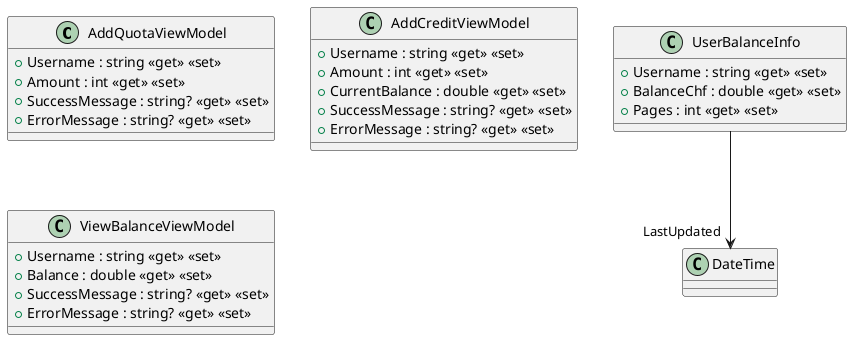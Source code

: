 @startuml
class AddQuotaViewModel {
    + Username : string <<get>> <<set>>
    + Amount : int <<get>> <<set>>
    + SuccessMessage : string? <<get>> <<set>>
    + ErrorMessage : string? <<get>> <<set>>
}
class AddCreditViewModel {
    + Username : string <<get>> <<set>>
    + Amount : int <<get>> <<set>>
    + CurrentBalance : double <<get>> <<set>>
    + SuccessMessage : string? <<get>> <<set>>
    + ErrorMessage : string? <<get>> <<set>>
}
class ViewBalanceViewModel {
    + Username : string <<get>> <<set>>
    + Balance : double <<get>> <<set>>
    + SuccessMessage : string? <<get>> <<set>>
    + ErrorMessage : string? <<get>> <<set>>
}
class UserBalanceInfo {
    + Username : string <<get>> <<set>>
    + BalanceChf : double <<get>> <<set>>
    + Pages : int <<get>> <<set>>
}
UserBalanceInfo --> "LastUpdated" DateTime
@enduml
